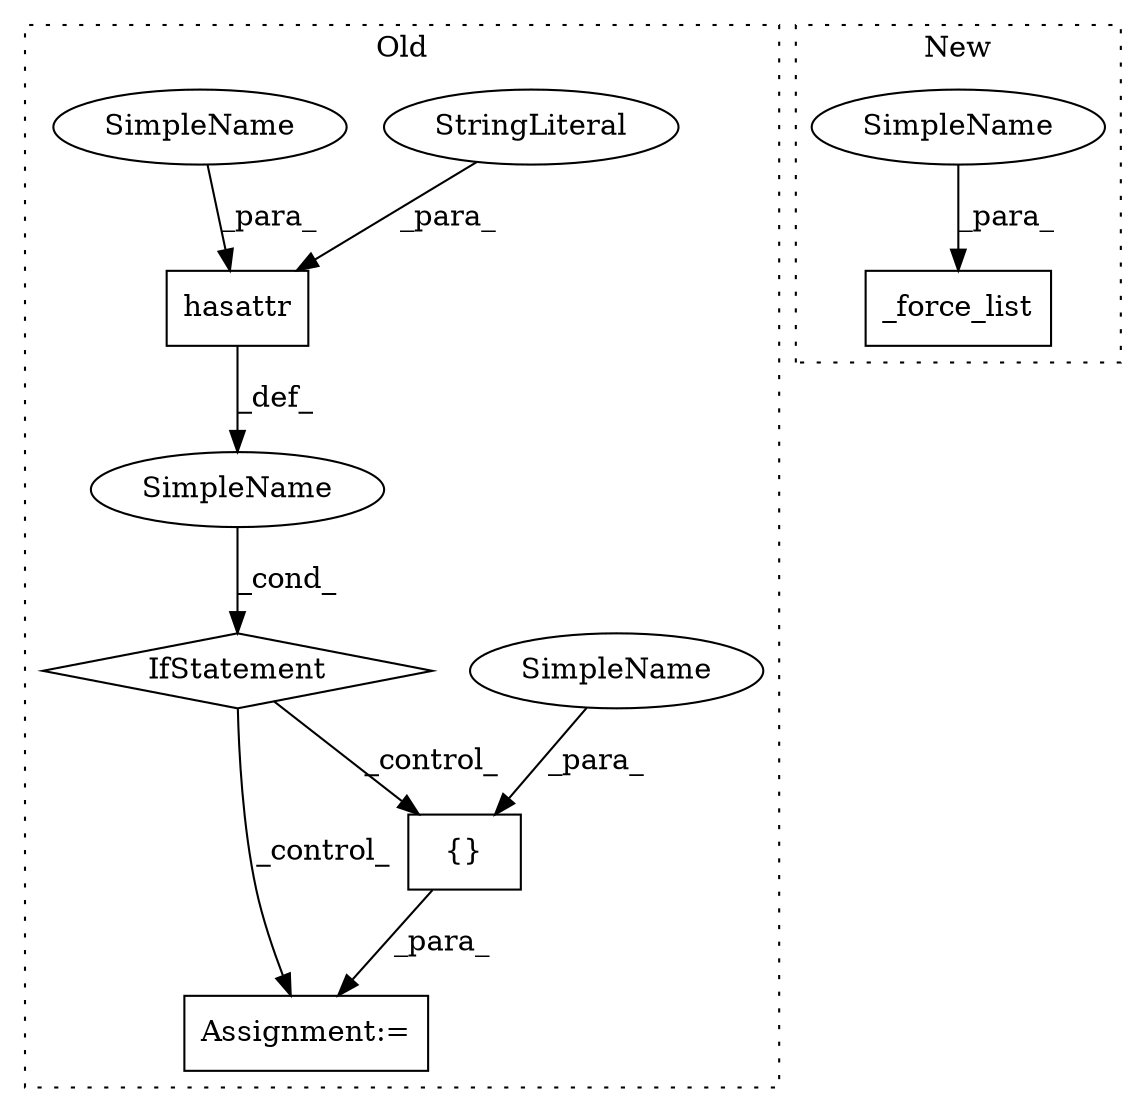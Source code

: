 digraph G {
subgraph cluster0 {
1 [label="IfStatement" a="25" s="310,345" l="4,2" shape="diamond"];
3 [label="SimpleName" a="42" s="" l="" shape="ellipse"];
4 [label="Assignment:=" a="7" s="365" l="1" shape="box"];
5 [label="{}" a="4" s="375,386" l="1,1" shape="box"];
6 [label="hasattr" a="32" s="315,344" l="8,1" shape="box"];
7 [label="StringLiteral" a="45" s="334" l="10" shape="ellipse"];
8 [label="SimpleName" a="42" s="376" l="10" shape="ellipse"];
9 [label="SimpleName" a="42" s="323" l="10" shape="ellipse"];
label = "Old";
style="dotted";
}
subgraph cluster1 {
2 [label="_force_list" a="32" s="405,427" l="12,1" shape="box"];
10 [label="SimpleName" a="42" s="417" l="10" shape="ellipse"];
label = "New";
style="dotted";
}
1 -> 4 [label="_control_"];
1 -> 5 [label="_control_"];
3 -> 1 [label="_cond_"];
5 -> 4 [label="_para_"];
6 -> 3 [label="_def_"];
7 -> 6 [label="_para_"];
8 -> 5 [label="_para_"];
9 -> 6 [label="_para_"];
10 -> 2 [label="_para_"];
}